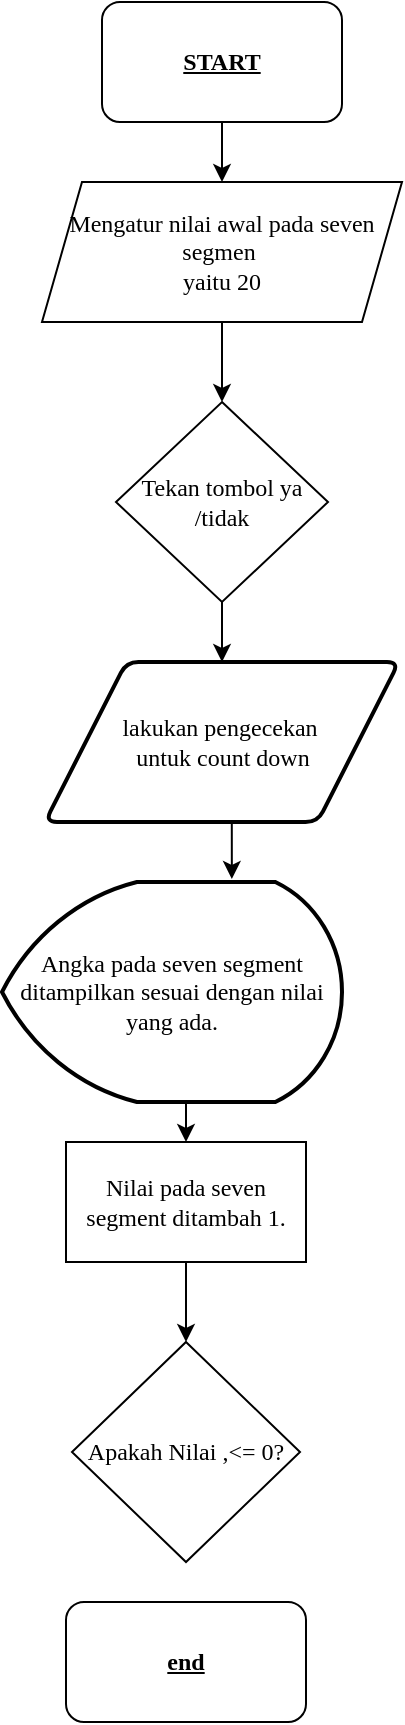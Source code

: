 <mxfile version="24.7.17">
  <diagram name="Halaman-1" id="i84QCJt9rLugw1j3BT0l">
    <mxGraphModel dx="1313" dy="696" grid="1" gridSize="10" guides="1" tooltips="1" connect="1" arrows="1" fold="1" page="1" pageScale="1" pageWidth="850" pageHeight="1100" math="0" shadow="0">
      <root>
        <mxCell id="0" />
        <mxCell id="1" parent="0" />
        <mxCell id="MfLtXcPgerwdoYO63r5J-30" style="edgeStyle=orthogonalEdgeStyle;rounded=0;orthogonalLoop=1;jettySize=auto;html=1;exitX=0.5;exitY=1;exitDx=0;exitDy=0;entryX=0.5;entryY=0;entryDx=0;entryDy=0;" edge="1" parent="1" source="MfLtXcPgerwdoYO63r5J-14" target="MfLtXcPgerwdoYO63r5J-24">
          <mxGeometry relative="1" as="geometry" />
        </mxCell>
        <mxCell id="MfLtXcPgerwdoYO63r5J-14" value="&lt;b&gt;&lt;font face=&quot;Times New Roman&quot;&gt;START&lt;/font&gt;&lt;/b&gt;" style="rounded=1;whiteSpace=wrap;html=1;fontStyle=4;fontFamily=Verdana;" vertex="1" parent="1">
          <mxGeometry x="358" y="20" width="120" height="60" as="geometry" />
        </mxCell>
        <mxCell id="MfLtXcPgerwdoYO63r5J-16" value="&lt;font face=&quot;Times New Roman&quot;&gt;Apakah Nilai ,&amp;lt;= 0?&lt;/font&gt;" style="rhombus;whiteSpace=wrap;html=1;" vertex="1" parent="1">
          <mxGeometry x="343" y="690" width="114" height="110" as="geometry" />
        </mxCell>
        <mxCell id="MfLtXcPgerwdoYO63r5J-36" style="edgeStyle=orthogonalEdgeStyle;rounded=0;orthogonalLoop=1;jettySize=auto;html=1;exitX=0.5;exitY=1;exitDx=0;exitDy=0;entryX=0.5;entryY=0;entryDx=0;entryDy=0;" edge="1" parent="1" source="MfLtXcPgerwdoYO63r5J-20" target="MfLtXcPgerwdoYO63r5J-16">
          <mxGeometry relative="1" as="geometry" />
        </mxCell>
        <mxCell id="MfLtXcPgerwdoYO63r5J-20" value="&lt;font face=&quot;Times New Roman&quot;&gt;Nilai pada seven segment ditambah 1.&lt;/font&gt;" style="rounded=0;whiteSpace=wrap;html=1;" vertex="1" parent="1">
          <mxGeometry x="340" y="590" width="120" height="60" as="geometry" />
        </mxCell>
        <mxCell id="MfLtXcPgerwdoYO63r5J-21" value="&lt;b&gt;&lt;font face=&quot;Times New Roman&quot;&gt;end&lt;/font&gt;&lt;/b&gt;" style="rounded=1;whiteSpace=wrap;html=1;fontStyle=4;fontFamily=Verdana;" vertex="1" parent="1">
          <mxGeometry x="340" y="820" width="120" height="60" as="geometry" />
        </mxCell>
        <mxCell id="MfLtXcPgerwdoYO63r5J-35" style="edgeStyle=orthogonalEdgeStyle;rounded=0;orthogonalLoop=1;jettySize=auto;html=1;exitX=0.5;exitY=1;exitDx=0;exitDy=0;exitPerimeter=0;entryX=0.5;entryY=0;entryDx=0;entryDy=0;" edge="1" parent="1" source="MfLtXcPgerwdoYO63r5J-22" target="MfLtXcPgerwdoYO63r5J-20">
          <mxGeometry relative="1" as="geometry" />
        </mxCell>
        <mxCell id="MfLtXcPgerwdoYO63r5J-22" value="&lt;font face=&quot;Times New Roman&quot;&gt;Angka pada seven segment ditampilkan sesuai dengan nilai yang ada.&lt;/font&gt;" style="strokeWidth=2;html=1;shape=mxgraph.flowchart.display;whiteSpace=wrap;" vertex="1" parent="1">
          <mxGeometry x="308" y="460" width="170" height="110" as="geometry" />
        </mxCell>
        <mxCell id="MfLtXcPgerwdoYO63r5J-31" style="edgeStyle=orthogonalEdgeStyle;rounded=0;orthogonalLoop=1;jettySize=auto;html=1;exitX=0.5;exitY=1;exitDx=0;exitDy=0;entryX=0.5;entryY=0;entryDx=0;entryDy=0;" edge="1" parent="1" source="MfLtXcPgerwdoYO63r5J-24" target="MfLtXcPgerwdoYO63r5J-25">
          <mxGeometry relative="1" as="geometry" />
        </mxCell>
        <mxCell id="MfLtXcPgerwdoYO63r5J-24" value="&lt;font face=&quot;Times New Roman&quot;&gt;Mengatur nilai awal pada seven segmen&amp;nbsp;&lt;/font&gt;&lt;div&gt;&lt;font face=&quot;lWtG1cyGPfQMQ6QU7JfC&quot;&gt;yaitu 20&lt;/font&gt;&lt;/div&gt;" style="shape=parallelogram;perimeter=parallelogramPerimeter;whiteSpace=wrap;html=1;fixedSize=1;" vertex="1" parent="1">
          <mxGeometry x="328" y="110" width="180" height="70" as="geometry" />
        </mxCell>
        <mxCell id="MfLtXcPgerwdoYO63r5J-33" style="edgeStyle=orthogonalEdgeStyle;rounded=0;orthogonalLoop=1;jettySize=auto;html=1;exitX=0.5;exitY=1;exitDx=0;exitDy=0;entryX=0.5;entryY=0;entryDx=0;entryDy=0;" edge="1" parent="1" source="MfLtXcPgerwdoYO63r5J-25" target="MfLtXcPgerwdoYO63r5J-27">
          <mxGeometry relative="1" as="geometry" />
        </mxCell>
        <mxCell id="MfLtXcPgerwdoYO63r5J-25" value="&lt;font face=&quot;Times New Roman&quot;&gt;Tekan tombol ya&lt;/font&gt;&lt;div&gt;&lt;font face=&quot;uAmAoaMBCqUo8m1kP6wt&quot;&gt;/tidak&lt;/font&gt;&lt;/div&gt;" style="rhombus;whiteSpace=wrap;html=1;" vertex="1" parent="1">
          <mxGeometry x="365" y="220" width="106" height="100" as="geometry" />
        </mxCell>
        <mxCell id="MfLtXcPgerwdoYO63r5J-27" value="&lt;font face=&quot;Times New Roman&quot;&gt;lakukan pengecekan&amp;nbsp;&lt;/font&gt;&lt;div&gt;&lt;font face=&quot;iABK-Hg3FsWkuqPw9VME&quot;&gt;untuk count down&lt;/font&gt;&lt;/div&gt;" style="shape=parallelogram;html=1;strokeWidth=2;perimeter=parallelogramPerimeter;whiteSpace=wrap;rounded=1;arcSize=12;size=0.23;" vertex="1" parent="1">
          <mxGeometry x="329.5" y="350" width="177" height="80" as="geometry" />
        </mxCell>
        <mxCell id="MfLtXcPgerwdoYO63r5J-34" style="edgeStyle=orthogonalEdgeStyle;rounded=0;orthogonalLoop=1;jettySize=auto;html=1;exitX=0.5;exitY=1;exitDx=0;exitDy=0;entryX=0.676;entryY=-0.014;entryDx=0;entryDy=0;entryPerimeter=0;" edge="1" parent="1" source="MfLtXcPgerwdoYO63r5J-27" target="MfLtXcPgerwdoYO63r5J-22">
          <mxGeometry relative="1" as="geometry" />
        </mxCell>
      </root>
    </mxGraphModel>
  </diagram>
</mxfile>
